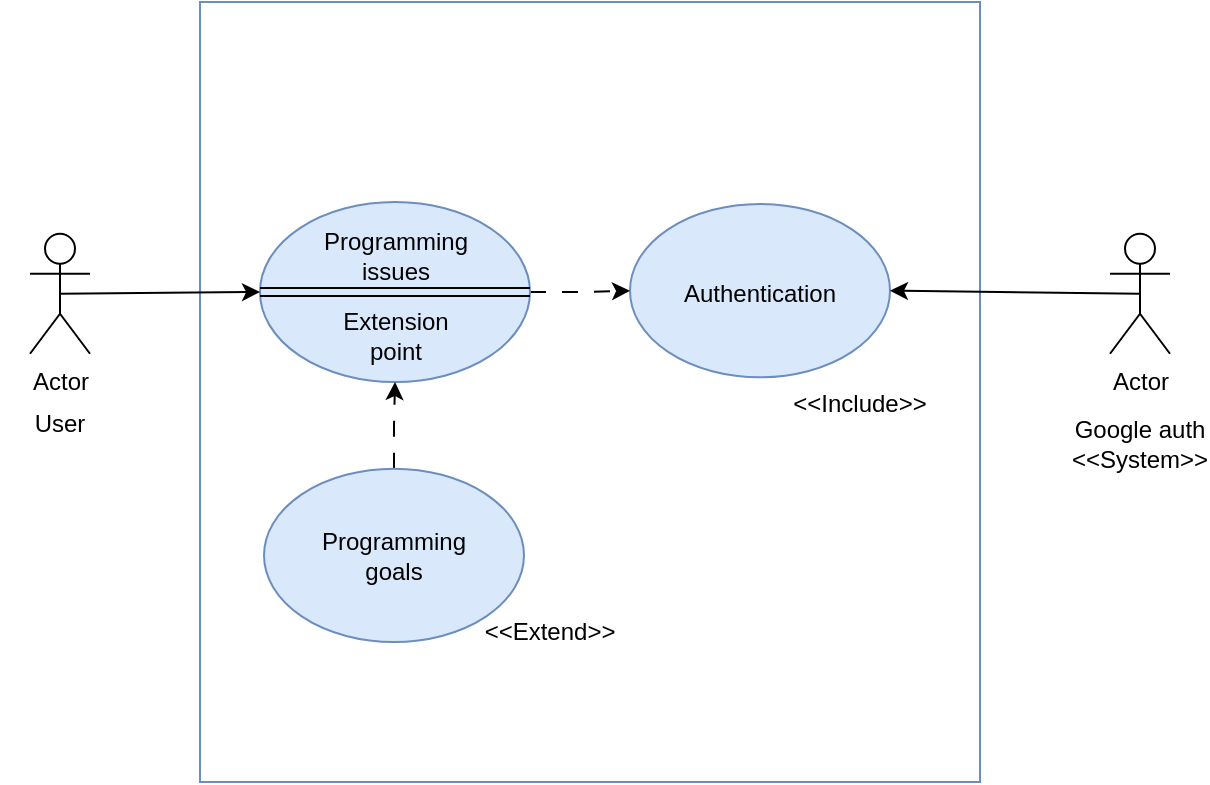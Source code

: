 <mxfile version="20.8.20" type="github">
  <diagram name="Página-1" id="bV6VUrKlcFxC6zRNYQ0c">
    <mxGraphModel dx="1646" dy="404" grid="1" gridSize="10" guides="1" tooltips="1" connect="1" arrows="1" fold="1" page="1" pageScale="1" pageWidth="827" pageHeight="1169" math="0" shadow="0">
      <root>
        <mxCell id="0" />
        <mxCell id="1" parent="0" />
        <mxCell id="C51_ktcgHVsaQewQ_9JK-1" value="" style="whiteSpace=wrap;html=1;aspect=fixed;fillColor=none;strokeColor=#6c8ebf;movable=1;resizable=1;rotatable=1;deletable=1;editable=1;locked=0;connectable=1;" parent="1" vertex="1">
          <mxGeometry x="-40" y="250" width="390" height="390" as="geometry" />
        </mxCell>
        <mxCell id="C51_ktcgHVsaQewQ_9JK-25" value="" style="group" parent="1" vertex="1" connectable="0">
          <mxGeometry x="-140" y="365.88" width="60" height="110" as="geometry" />
        </mxCell>
        <mxCell id="C51_ktcgHVsaQewQ_9JK-39" value="" style="group" parent="C51_ktcgHVsaQewQ_9JK-25" vertex="1" connectable="0">
          <mxGeometry width="60" height="110" as="geometry" />
        </mxCell>
        <mxCell id="C51_ktcgHVsaQewQ_9JK-2" value="Actor" style="shape=umlActor;verticalLabelPosition=bottom;verticalAlign=top;html=1;outlineConnect=0;fillColor=none;" parent="C51_ktcgHVsaQewQ_9JK-39" vertex="1">
          <mxGeometry x="15" width="30" height="60" as="geometry" />
        </mxCell>
        <mxCell id="C51_ktcgHVsaQewQ_9JK-17" value="User" style="text;html=1;strokeColor=none;fillColor=none;align=center;verticalAlign=middle;whiteSpace=wrap;rounded=0;" parent="C51_ktcgHVsaQewQ_9JK-39" vertex="1">
          <mxGeometry y="80" width="60" height="30" as="geometry" />
        </mxCell>
        <mxCell id="C51_ktcgHVsaQewQ_9JK-38" value="" style="group" parent="1" vertex="1" connectable="0">
          <mxGeometry x="180" y="356" width="140" height="110" as="geometry" />
        </mxCell>
        <mxCell id="C51_ktcgHVsaQewQ_9JK-21" value="" style="group" parent="C51_ktcgHVsaQewQ_9JK-38" vertex="1" connectable="0">
          <mxGeometry width="120" height="86.67" as="geometry" />
        </mxCell>
        <mxCell id="C51_ktcgHVsaQewQ_9JK-22" value="" style="ellipse;whiteSpace=wrap;html=1;fillColor=#dae8fc;strokeColor=#6c8ebf;" parent="C51_ktcgHVsaQewQ_9JK-21" vertex="1">
          <mxGeometry x="-5" y="-5" width="130" height="86.67" as="geometry" />
        </mxCell>
        <mxCell id="C51_ktcgHVsaQewQ_9JK-23" value="Authentication" style="text;html=1;strokeColor=none;fillColor=none;align=center;verticalAlign=middle;whiteSpace=wrap;rounded=0;" parent="C51_ktcgHVsaQewQ_9JK-21" vertex="1">
          <mxGeometry x="30" y="25" width="60" height="30" as="geometry" />
        </mxCell>
        <mxCell id="C51_ktcgHVsaQewQ_9JK-36" value="&amp;lt;&amp;lt;Include&amp;gt;&amp;gt;" style="text;html=1;strokeColor=none;fillColor=none;align=center;verticalAlign=middle;whiteSpace=wrap;rounded=0;" parent="C51_ktcgHVsaQewQ_9JK-38" vertex="1">
          <mxGeometry x="80" y="80" width="60" height="30" as="geometry" />
        </mxCell>
        <mxCell id="C51_ktcgHVsaQewQ_9JK-41" value="" style="group" parent="1" vertex="1" connectable="0">
          <mxGeometry x="400" y="365.88" width="60" height="120" as="geometry" />
        </mxCell>
        <mxCell id="C51_ktcgHVsaQewQ_9JK-18" value="Actor" style="shape=umlActor;verticalLabelPosition=bottom;verticalAlign=top;html=1;outlineConnect=0;fillColor=none;" parent="C51_ktcgHVsaQewQ_9JK-41" vertex="1">
          <mxGeometry x="15" width="30" height="60" as="geometry" />
        </mxCell>
        <mxCell id="C51_ktcgHVsaQewQ_9JK-19" value="Google auth &amp;lt;&amp;lt;System&amp;gt;&amp;gt;" style="text;html=1;strokeColor=none;fillColor=none;align=center;verticalAlign=middle;whiteSpace=wrap;rounded=0;" parent="C51_ktcgHVsaQewQ_9JK-41" vertex="1">
          <mxGeometry y="90" width="60" height="30" as="geometry" />
        </mxCell>
        <mxCell id="C51_ktcgHVsaQewQ_9JK-66" style="edgeStyle=orthogonalEdgeStyle;rounded=0;orthogonalLoop=1;jettySize=auto;html=1;exitX=1;exitY=0.5;exitDx=0;exitDy=0;dashed=1;dashPattern=8 8;" parent="1" source="C51_ktcgHVsaQewQ_9JK-3" target="C51_ktcgHVsaQewQ_9JK-22" edge="1">
          <mxGeometry relative="1" as="geometry" />
        </mxCell>
        <mxCell id="C51_ktcgHVsaQewQ_9JK-3" value="" style="ellipse;whiteSpace=wrap;html=1;fillColor=#dae8fc;strokeColor=#6c8ebf;" parent="1" vertex="1">
          <mxGeometry x="-10" y="350" width="135" height="90" as="geometry" />
        </mxCell>
        <mxCell id="C51_ktcgHVsaQewQ_9JK-6" value="Programming issues" style="text;html=1;strokeColor=none;fillColor=none;align=center;verticalAlign=middle;whiteSpace=wrap;rounded=0;" parent="1" vertex="1">
          <mxGeometry x="23.75" y="360" width="67.5" height="33.75" as="geometry" />
        </mxCell>
        <mxCell id="C51_ktcgHVsaQewQ_9JK-45" value="Extension point" style="text;html=1;strokeColor=none;fillColor=none;align=center;verticalAlign=middle;whiteSpace=wrap;rounded=0;" parent="1" vertex="1">
          <mxGeometry x="23.75" y="400" width="67.5" height="33.75" as="geometry" />
        </mxCell>
        <mxCell id="C51_ktcgHVsaQewQ_9JK-49" value="" style="orthogonalLoop=1;jettySize=auto;html=1;rounded=0;entryX=1;entryY=0.5;entryDx=0;entryDy=0;shape=link;exitX=0;exitY=0.5;exitDx=0;exitDy=0;" parent="1" source="C51_ktcgHVsaQewQ_9JK-3" target="C51_ktcgHVsaQewQ_9JK-3" edge="1">
          <mxGeometry width="80" relative="1" as="geometry">
            <mxPoint x="40" y="519.46" as="sourcePoint" />
            <mxPoint x="100" y="519" as="targetPoint" />
          </mxGeometry>
        </mxCell>
        <mxCell id="C51_ktcgHVsaQewQ_9JK-67" style="edgeStyle=orthogonalEdgeStyle;rounded=0;orthogonalLoop=1;jettySize=auto;html=1;exitX=0.5;exitY=0;exitDx=0;exitDy=0;dashed=1;dashPattern=8 8;" parent="1" source="C51_ktcgHVsaQewQ_9JK-10" target="C51_ktcgHVsaQewQ_9JK-3" edge="1">
          <mxGeometry relative="1" as="geometry" />
        </mxCell>
        <mxCell id="C51_ktcgHVsaQewQ_9JK-68" value="" style="group" parent="1" vertex="1" connectable="0">
          <mxGeometry x="2" y="490" width="163" height="90" as="geometry" />
        </mxCell>
        <mxCell id="C51_ktcgHVsaQewQ_9JK-12" value="" style="group" parent="C51_ktcgHVsaQewQ_9JK-68" vertex="1" connectable="0">
          <mxGeometry width="120" height="80" as="geometry" />
        </mxCell>
        <mxCell id="C51_ktcgHVsaQewQ_9JK-10" value="" style="ellipse;whiteSpace=wrap;html=1;fillColor=#dae8fc;strokeColor=#6c8ebf;" parent="C51_ktcgHVsaQewQ_9JK-12" vertex="1">
          <mxGeometry x="-10" y="-6.67" width="130" height="86.67" as="geometry" />
        </mxCell>
        <mxCell id="C51_ktcgHVsaQewQ_9JK-11" value="Programming goals" style="text;html=1;strokeColor=none;fillColor=none;align=center;verticalAlign=middle;whiteSpace=wrap;rounded=0;" parent="C51_ktcgHVsaQewQ_9JK-12" vertex="1">
          <mxGeometry x="25" y="21.67" width="60" height="30" as="geometry" />
        </mxCell>
        <mxCell id="C51_ktcgHVsaQewQ_9JK-43" value="&amp;lt;&amp;lt;Extend&amp;gt;&amp;gt;" style="text;html=1;strokeColor=none;fillColor=none;align=center;verticalAlign=middle;whiteSpace=wrap;rounded=0;" parent="C51_ktcgHVsaQewQ_9JK-68" vertex="1">
          <mxGeometry x="103" y="60" width="60" height="30" as="geometry" />
        </mxCell>
        <mxCell id="C51_ktcgHVsaQewQ_9JK-75" style="edgeStyle=none;rounded=0;orthogonalLoop=1;jettySize=auto;html=1;exitX=0.5;exitY=0.5;exitDx=0;exitDy=0;exitPerimeter=0;entryX=0;entryY=0.5;entryDx=0;entryDy=0;" parent="1" source="C51_ktcgHVsaQewQ_9JK-2" target="C51_ktcgHVsaQewQ_9JK-3" edge="1">
          <mxGeometry relative="1" as="geometry" />
        </mxCell>
        <mxCell id="C51_ktcgHVsaQewQ_9JK-76" style="edgeStyle=none;rounded=0;orthogonalLoop=1;jettySize=auto;html=1;exitX=0.5;exitY=0.5;exitDx=0;exitDy=0;exitPerimeter=0;entryX=1;entryY=0.5;entryDx=0;entryDy=0;" parent="1" source="C51_ktcgHVsaQewQ_9JK-18" target="C51_ktcgHVsaQewQ_9JK-22" edge="1">
          <mxGeometry relative="1" as="geometry" />
        </mxCell>
      </root>
    </mxGraphModel>
  </diagram>
</mxfile>
